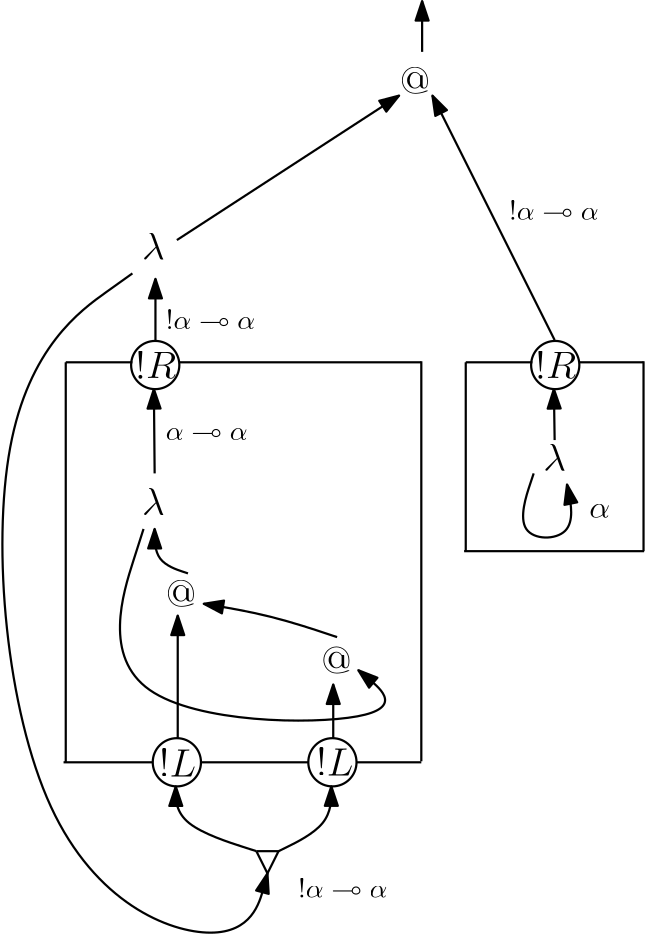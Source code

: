 <?xml version="1.0"?>
<!DOCTYPE ipe SYSTEM "ipe.dtd">
<ipe version="70010" creator="Ipe 7.0.10">
<info created="D:20100930153418" modified="D:20100930215838"/>
<preamble>\usepackage{amssymb}</preamble>
<ipestyle name="basic">
<symbol name="arrow/arc(spx)">
<path stroke="sym-stroke" fill="sym-stroke" pen="sym-pen">
0 0 m
-1 0.333 l
-1 -0.333 l
h
</path>
</symbol>
<symbol name="arrow/farc(spx)">
<path stroke="sym-stroke" fill="white" pen="sym-pen">
0 0 m
-1 0.333 l
-1 -0.333 l
h
</path>
</symbol>
<symbol name="mark/circle(sx)" transformations="translations">
<path fill="sym-stroke">
0.6 0 0 0.6 0 0 e
0.4 0 0 0.4 0 0 e
</path>
</symbol>
<symbol name="mark/disk(sx)" transformations="translations">
<path fill="sym-stroke">
0.6 0 0 0.6 0 0 e
</path>
</symbol>
<symbol name="mark/fdisk(sfx)" transformations="translations">
<group>
<path fill="sym-stroke" fillrule="eofill">
0.6 0 0 0.6 0 0 e
0.4 0 0 0.4 0 0 e
</path>
<path fill="sym-fill">
0.4 0 0 0.4 0 0 e
</path>
</group>
</symbol>
<symbol name="mark/box(sx)" transformations="translations">
<path fill="sym-stroke" fillrule="eofill">
-0.6 -0.6 m
0.6 -0.6 l
0.6 0.6 l
-0.6 0.6 l
h
-0.4 -0.4 m
0.4 -0.4 l
0.4 0.4 l
-0.4 0.4 l
h
</path>
</symbol>
<symbol name="mark/square(sx)" transformations="translations">
<path fill="sym-stroke">
-0.6 -0.6 m
0.6 -0.6 l
0.6 0.6 l
-0.6 0.6 l
h
</path>
</symbol>
<symbol name="mark/fsquare(sfx)" transformations="translations">
<group>
<path fill="sym-stroke" fillrule="eofill">
-0.6 -0.6 m
0.6 -0.6 l
0.6 0.6 l
-0.6 0.6 l
h
-0.4 -0.4 m
0.4 -0.4 l
0.4 0.4 l
-0.4 0.4 l
h
</path>
<path fill="sym-fill">
-0.4 -0.4 m
0.4 -0.4 l
0.4 0.4 l
-0.4 0.4 l
h
</path>
</group>
</symbol>
<symbol name="mark/cross(sx)" transformations="translations">
<group>
<path fill="sym-stroke">
-0.43 -0.57 m
0.57 0.43 l
0.43 0.57 l
-0.57 -0.43 l
h
</path>
<path fill="sym-stroke">
-0.43 0.57 m
0.57 -0.43 l
0.43 -0.57 l
-0.57 0.43 l
h
</path>
</group>
</symbol>
<symbol name="arrow/fnormal(spx)">
<path stroke="sym-stroke" fill="white" pen="sym-pen">
0 0 m
-1 0.333 l
-1 -0.333 l
h
</path>
</symbol>
<symbol name="arrow/pointed(spx)">
<path stroke="sym-stroke" fill="sym-stroke" pen="sym-pen">
0 0 m
-1 0.333 l
-0.8 0 l
-1 -0.333 l
h
</path>
</symbol>
<symbol name="arrow/fpointed(spx)">
<path stroke="sym-stroke" fill="white" pen="sym-pen">
0 0 m
-1 0.333 l
-0.8 0 l
-1 -0.333 l
h
</path>
</symbol>
<symbol name="arrow/linear(spx)">
<path stroke="sym-stroke" pen="sym-pen">
-1 0.333 m
0 0 l
-1 -0.333 l
</path>
</symbol>
<symbol name="arrow/fdouble(spx)">
<path stroke="sym-stroke" fill="white" pen="sym-pen">
0 0 m
-1 0.333 l
-1 -0.333 l
h
-1 0 m
-2 0.333 l
-2 -0.333 l
h
</path>
</symbol>
<symbol name="arrow/double(spx)">
<path stroke="sym-stroke" fill="sym-stroke" pen="sym-pen">
0 0 m
-1 0.333 l
-1 -0.333 l
h
-1 0 m
-2 0.333 l
-2 -0.333 l
h
</path>
</symbol>
<pen name="heavier" value="0.8"/>
<pen name="fat" value="1.2"/>
<pen name="ultrafat" value="2"/>
<symbolsize name="large" value="5"/>
<symbolsize name="small" value="2"/>
<symbolsize name="tiny" value="1.1"/>
<arrowsize name="large" value="10"/>
<arrowsize name="small" value="5"/>
<arrowsize name="tiny" value="3"/>
<color name="red" value="1 0 0"/>
<color name="green" value="0 1 0"/>
<color name="blue" value="0 0 1"/>
<color name="yellow" value="1 1 0"/>
<color name="orange" value="1 0.647 0"/>
<color name="gold" value="1 0.843 0"/>
<color name="purple" value="0.627 0.125 0.941"/>
<color name="gray" value="0.745"/>
<color name="brown" value="0.647 0.165 0.165"/>
<color name="navy" value="0 0 0.502"/>
<color name="pink" value="1 0.753 0.796"/>
<color name="seagreen" value="0.18 0.545 0.341"/>
<color name="turquoise" value="0.251 0.878 0.816"/>
<color name="violet" value="0.933 0.51 0.933"/>
<color name="darkblue" value="0 0 0.545"/>
<color name="darkcyan" value="0 0.545 0.545"/>
<color name="darkgray" value="0.663"/>
<color name="darkgreen" value="0 0.392 0"/>
<color name="darkmagenta" value="0.545 0 0.545"/>
<color name="darkorange" value="1 0.549 0"/>
<color name="darkred" value="0.545 0 0"/>
<color name="lightblue" value="0.678 0.847 0.902"/>
<color name="lightcyan" value="0.878 1 1"/>
<color name="lightgray" value="0.827"/>
<color name="lightgreen" value="0.565 0.933 0.565"/>
<color name="lightyellow" value="1 1 0.878"/>
<dashstyle name="dashed" value="[4] 0"/>
<dashstyle name="dotted" value="[1 3] 0"/>
<dashstyle name="dash dotted" value="[4 2 1 2] 0"/>
<dashstyle name="dash dot dotted" value="[4 2 1 2 1 2] 0"/>
<textsize name="large" value="\large"/>
<textsize name="small" value="\small"/>
<textsize name="tiny" value="\tiny"/>
<textsize name="Large" value="\Large"/>
<textsize name="LARGE" value="\LARGE"/>
<textsize name="huge" value="\huge"/>
<textsize name="Huge" value="\Huge"/>
<textsize name="footnote" value="\footnotesize"/>
<textstyle name="center" begin="\begin{center}" end="\end{center}"/>
<textstyle name="itemize" begin="\begin{itemize}" end="\end{itemize}"/>
<textstyle name="item" begin="\begin{itemize}\item{}" end="\end{itemize}"/>
<gridsize name="4 pts" value="4"/>
<gridsize name="8 pts (~3 mm)" value="8"/>
<gridsize name="16 pts (~6 mm)" value="16"/>
<gridsize name="32 pts (~12 mm)" value="32"/>
<gridsize name="10 pts (~3.5 mm)" value="10"/>
<gridsize name="20 pts (~7 mm)" value="20"/>
<gridsize name="14 pts (~5 mm)" value="14"/>
<gridsize name="28 pts (~10 mm)" value="28"/>
<gridsize name="56 pts (~20 mm)" value="56"/>
<anglesize name="90 deg" value="90"/>
<anglesize name="60 deg" value="60"/>
<anglesize name="45 deg" value="45"/>
<anglesize name="30 deg" value="30"/>
<anglesize name="22.5 deg" value="22.5"/>
<tiling name="falling" angle="-60" step="4" width="1"/>
<tiling name="rising" angle="30" step="4" width="1"/>
</ipestyle>
<page>
<layer name="alpha"/>
<view layers="alpha" active="alpha"/>
<path layer="alpha" matrix="1 0 0 1 -107.788 279.01" stroke="black" pen="heavier">
8.67956 0 0 8.67956 332 360 e
</path>
<text matrix="1 0 0 1 -115.055 274.066" transformations="translations" pos="332 360" stroke="black" type="label" width="14.712" height="9.963" depth="0" valign="baseline" size="Large">$!R$</text>
<path matrix="1 0 0 1 -100 136" stroke="black" pen="heavier">
8.67956 0 0 8.67956 332 360 e
</path>
<text matrix="1 0 0 1 -106.522 130.896" transformations="translations" pos="332 360" stroke="black" type="label" width="13.459" height="9.963" depth="0" valign="baseline" size="Large">$!L$</text>
<path matrix="1 0 0 1 -44 136" stroke="black" pen="heavier">
8.67956 0 0 8.67956 332 360 e
</path>
<text matrix="1 0 0 1 -49.909 131.264" transformations="translations" pos="332 360" stroke="black" type="label" width="13.459" height="9.963" depth="0" valign="baseline" size="Large">$!L$</text>
<path matrix="1 0 0 2.25 -16 -547.641" stroke="black" pen="heavier">
336 464 m
336 528 l
336 528 l
336 528 l
</path>
<path matrix="1 0 0 2.25 -48 -548" stroke="black" pen="heavier">
240 528 m
240 464 l
</path>
<path matrix="0.6 0 0 1 48 112" stroke="black" pen="heavier">
240 528 m
280 528 l
</path>
<path matrix="2.18028 0 0 -39.3073 -412.572 21394.25" stroke="black" pen="heavier">
296 528 m
336 528 l
</path>
<path matrix="1.60599 0 0 1 -194.231 32" stroke="black" pen="heavier">
260 464 m
240 464 l
</path>
<path matrix="0.52682 0 0 1.62537 72.1457 -212.156" stroke="black" pen="heavier" arrow="normal/normal">
288.247 499.675 m
287.725 518.344 l
</path>
<path matrix="1 0 0 1 -43.708 403.689" stroke="black" pen="heavier" arrow="normal/normal">
268 244 m
268 266.333 l
</path>
<path matrix="1.9353 0 0 1 -370.941 32" stroke="black" pen="heavier">
336 464 m
316 464 l
</path>
<path matrix="1.16603 0 0 1 -71.7855 32" stroke="black" pen="heavier">
336 464 m
316 464 l
</path>
<text matrix="1 0 0 1 40 208" transformations="translations" pos="188 344" stroke="black" type="label" width="10.926" height="9.963" depth="0" valign="baseline" size="Large">$@$</text>
<text matrix="1 0 0 1 96 184" transformations="translations" pos="188 344" stroke="black" type="label" width="10.926" height="9.963" depth="0" valign="baseline" size="Large">$@$</text>
<path matrix="1 0 0 0.690319 -95.7049 151.228" stroke="black" pen="heavier" arrow="normal/normal">
384 512 m
384 540 l
</path>
<path matrix="1 0 0 1.57989 -151.686 -304.341" stroke="black" pen="heavier" arrow="normal/normal">
384 512 m
384 540 l
</path>
<text matrix="0.948592 0 0 0.712482 151.144 328.487" transformations="translations" pos="72 360" stroke="black" type="label" width="8.194" height="9.963" depth="0" valign="baseline" size="Large">$\lambda$</text>
<path stroke="black" pen="heavier" arrow="normal/normal">
236 564 m
224 568
224 580 s
</path>
<path matrix="1 0 0 1 -54.315 25.056" stroke="black" pen="heavier" arrow="normal/normal">
344 516 m
320 524
296 528 s
</path>
<path matrix="0.552337 0 0 0.635714 100.695 208.743" stroke="black" pen="heavier" arrow="normal/normal">
216 584 m
176 475.256
400 472
356 504 s
</path>
<path matrix="1 0 0 1 168.614 -16" stroke="black" pen="heavier">
92 480 m
100 480 l
96 472 l
92 480 l
</path>
<path matrix="1.03592 0 0 0.582275 -8.72418 221.774" stroke="black" pen="heavier" arrow="normal/normal">
260 416 m
232 432
232 456 s
</path>
<path matrix="-0.67835 0 0 0.583233 444.985 221.375" stroke="black" pen="heavier" arrow="normal/normal">
260 416 m
232 432
232 456 s
</path>
<text matrix="0.948592 0 0 0.712482 151.144 420.487" transformations="translations" pos="72 360" stroke="black" type="label" width="8.194" height="9.963" depth="0" valign="baseline" size="Large">$\lambda$</text>
<text matrix="1 0 0 1 172 64" transformations="translations" pos="56 548" stroke="black" type="label" width="29.424" height="5.478" depth="0" valign="baseline">$ \alpha \multimap \alpha$</text>
<text matrix="1 0 0 1 -68 292" transformations="translations" pos="296 360" stroke="black" type="label" width="32.192" height="6.918" depth="0" valign="baseline">$! \alpha \multimap \alpha$</text>
<text matrix="1 0 0 1 -20.3912 87.291" transformations="translations" pos="296 360" stroke="black" type="label" width="32.192" height="6.918" depth="0" valign="baseline">$! \alpha \multimap \alpha$</text>
<path stroke="black" pen="heavier" arrow="normal/normal">
216 672 m
160 632
176 456
256 424
264.614 456 s
</path>
<text matrix="1 0 0 1 124.21 392.665" transformations="translations" pos="188 344" stroke="black" type="label" width="10.926" height="9.963" depth="0" valign="baseline" size="Large">$@$</text>
<path matrix="1 0 0 1 36.212 279.01" stroke="black" pen="heavier">
8.67956 0 0 8.67956 332 360 e
</path>
<text matrix="1 0 0 1 28.945 274.066" transformations="translations" pos="332 360" stroke="black" type="label" width="14.712" height="9.963" depth="0" valign="baseline" size="Large">$!R$</text>
<path matrix="1 0 0 1.0625 96 79" stroke="black" pen="heavier">
240 528 m
240 464 l
</path>
<path matrix="0.6 0 0 1 192 112" stroke="black" pen="heavier">
240 528 m
280 528 l
</path>
<path matrix="0.580228 0 0 0 205.043 639.996" stroke="black" pen="heavier">
296 528 m
336 528 l
</path>
<path matrix="3.23967 0 0 1 -442.114 108" stroke="black" pen="heavier">
260 464 m
240 464 l
</path>
<path matrix="1 0 0 1.06811 64 76.397" stroke="black" pen="heavier">
336 464 m
336 528 l
336 528 l
336 528 l
</path>
<text matrix="0.948592 0 0 0.712482 295.599 344.487" transformations="translations" pos="72 360" stroke="black" type="label" width="8.194" height="9.963" depth="0" valign="baseline" size="Large">$\lambda$</text>
<path matrix="1 0 0 1 0.455166 -8" stroke="black" pen="heavier" arrow="normal/normal">
360 608 m
352 584
376 584
372 604 s
</path>
<text matrix="1 0 0 1 0.455166 -8" transformations="translations" pos="380 592" stroke="black" type="label" width="7.522" height="5.147" depth="0" valign="baseline" size="large">$\alpha$</text>
<path matrix="0.52682 0 0 0.982609 216.146 121.015" stroke="black" pen="heavier" arrow="normal/normal">
288.247 499.675 m
287.725 518.344 l
</path>
<path matrix="1 0 0 1.04762 0 -30.8571" stroke="black" pen="heavier" arrow="normal/normal">
368 648 m
324 732 l
</path>
<path matrix="1 0 0 1.3 8 -215.6" stroke="black" pen="heavier" arrow="normal/normal">
224 692 m
304 732 l
</path>
<path matrix="1 0 0 0.818363 52.292 552.065" stroke="black" pen="heavier" arrow="normal/normal">
268 244 m
268 266.333 l
</path>
<text matrix="1 0 0 1 55.6088 331.291" transformations="translations" pos="296 360" stroke="black" type="label" width="32.192" height="6.918" depth="0" valign="baseline">$! \alpha \multimap \alpha$</text>
</page>
</ipe>
